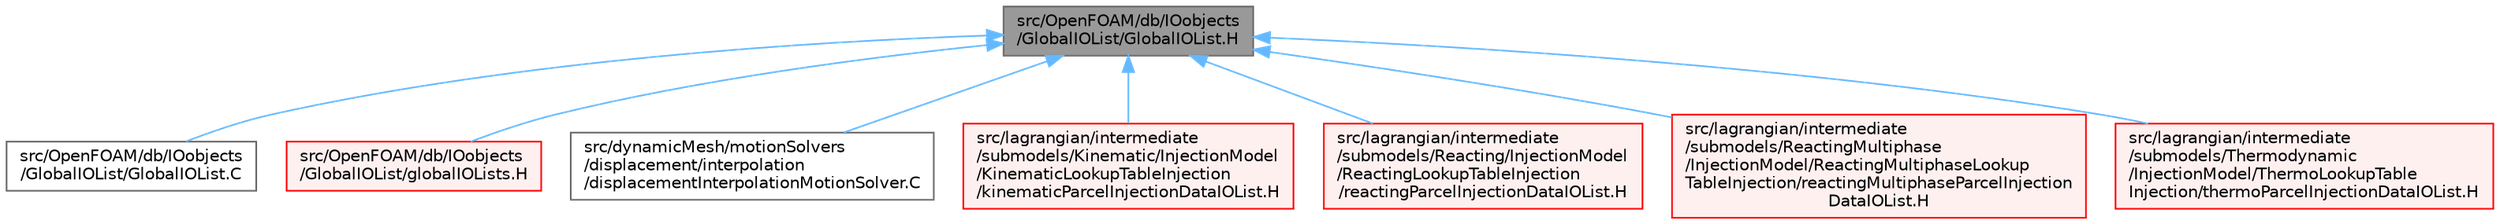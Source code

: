 digraph "src/OpenFOAM/db/IOobjects/GlobalIOList/GlobalIOList.H"
{
 // LATEX_PDF_SIZE
  bgcolor="transparent";
  edge [fontname=Helvetica,fontsize=10,labelfontname=Helvetica,labelfontsize=10];
  node [fontname=Helvetica,fontsize=10,shape=box,height=0.2,width=0.4];
  Node1 [id="Node000001",label="src/OpenFOAM/db/IOobjects\l/GlobalIOList/GlobalIOList.H",height=0.2,width=0.4,color="gray40", fillcolor="grey60", style="filled", fontcolor="black",tooltip=" "];
  Node1 -> Node2 [id="edge1_Node000001_Node000002",dir="back",color="steelblue1",style="solid",tooltip=" "];
  Node2 [id="Node000002",label="src/OpenFOAM/db/IOobjects\l/GlobalIOList/GlobalIOList.C",height=0.2,width=0.4,color="grey40", fillcolor="white", style="filled",URL="$GlobalIOList_8C.html",tooltip=" "];
  Node1 -> Node3 [id="edge2_Node000001_Node000003",dir="back",color="steelblue1",style="solid",tooltip=" "];
  Node3 [id="Node000003",label="src/OpenFOAM/db/IOobjects\l/GlobalIOList/globalIOLists.H",height=0.2,width=0.4,color="red", fillcolor="#FFF0F0", style="filled",URL="$globalIOLists_8H.html",tooltip=" "];
  Node1 -> Node5 [id="edge3_Node000001_Node000005",dir="back",color="steelblue1",style="solid",tooltip=" "];
  Node5 [id="Node000005",label="src/dynamicMesh/motionSolvers\l/displacement/interpolation\l/displacementInterpolationMotionSolver.C",height=0.2,width=0.4,color="grey40", fillcolor="white", style="filled",URL="$displacementInterpolationMotionSolver_8C.html",tooltip=" "];
  Node1 -> Node6 [id="edge4_Node000001_Node000006",dir="back",color="steelblue1",style="solid",tooltip=" "];
  Node6 [id="Node000006",label="src/lagrangian/intermediate\l/submodels/Kinematic/InjectionModel\l/KinematicLookupTableInjection\l/kinematicParcelInjectionDataIOList.H",height=0.2,width=0.4,color="red", fillcolor="#FFF0F0", style="filled",URL="$kinematicParcelInjectionDataIOList_8H.html",tooltip=" "];
  Node1 -> Node17 [id="edge5_Node000001_Node000017",dir="back",color="steelblue1",style="solid",tooltip=" "];
  Node17 [id="Node000017",label="src/lagrangian/intermediate\l/submodels/Reacting/InjectionModel\l/ReactingLookupTableInjection\l/reactingParcelInjectionDataIOList.H",height=0.2,width=0.4,color="red", fillcolor="#FFF0F0", style="filled",URL="$reactingParcelInjectionDataIOList_8H.html",tooltip=" "];
  Node1 -> Node24 [id="edge6_Node000001_Node000024",dir="back",color="steelblue1",style="solid",tooltip=" "];
  Node24 [id="Node000024",label="src/lagrangian/intermediate\l/submodels/ReactingMultiphase\l/InjectionModel/ReactingMultiphaseLookup\lTableInjection/reactingMultiphaseParcelInjection\lDataIOList.H",height=0.2,width=0.4,color="red", fillcolor="#FFF0F0", style="filled",URL="$reactingMultiphaseParcelInjectionDataIOList_8H.html",tooltip=" "];
  Node1 -> Node30 [id="edge7_Node000001_Node000030",dir="back",color="steelblue1",style="solid",tooltip=" "];
  Node30 [id="Node000030",label="src/lagrangian/intermediate\l/submodels/Thermodynamic\l/InjectionModel/ThermoLookupTable\lInjection/thermoParcelInjectionDataIOList.H",height=0.2,width=0.4,color="red", fillcolor="#FFF0F0", style="filled",URL="$thermoParcelInjectionDataIOList_8H.html",tooltip=" "];
}
